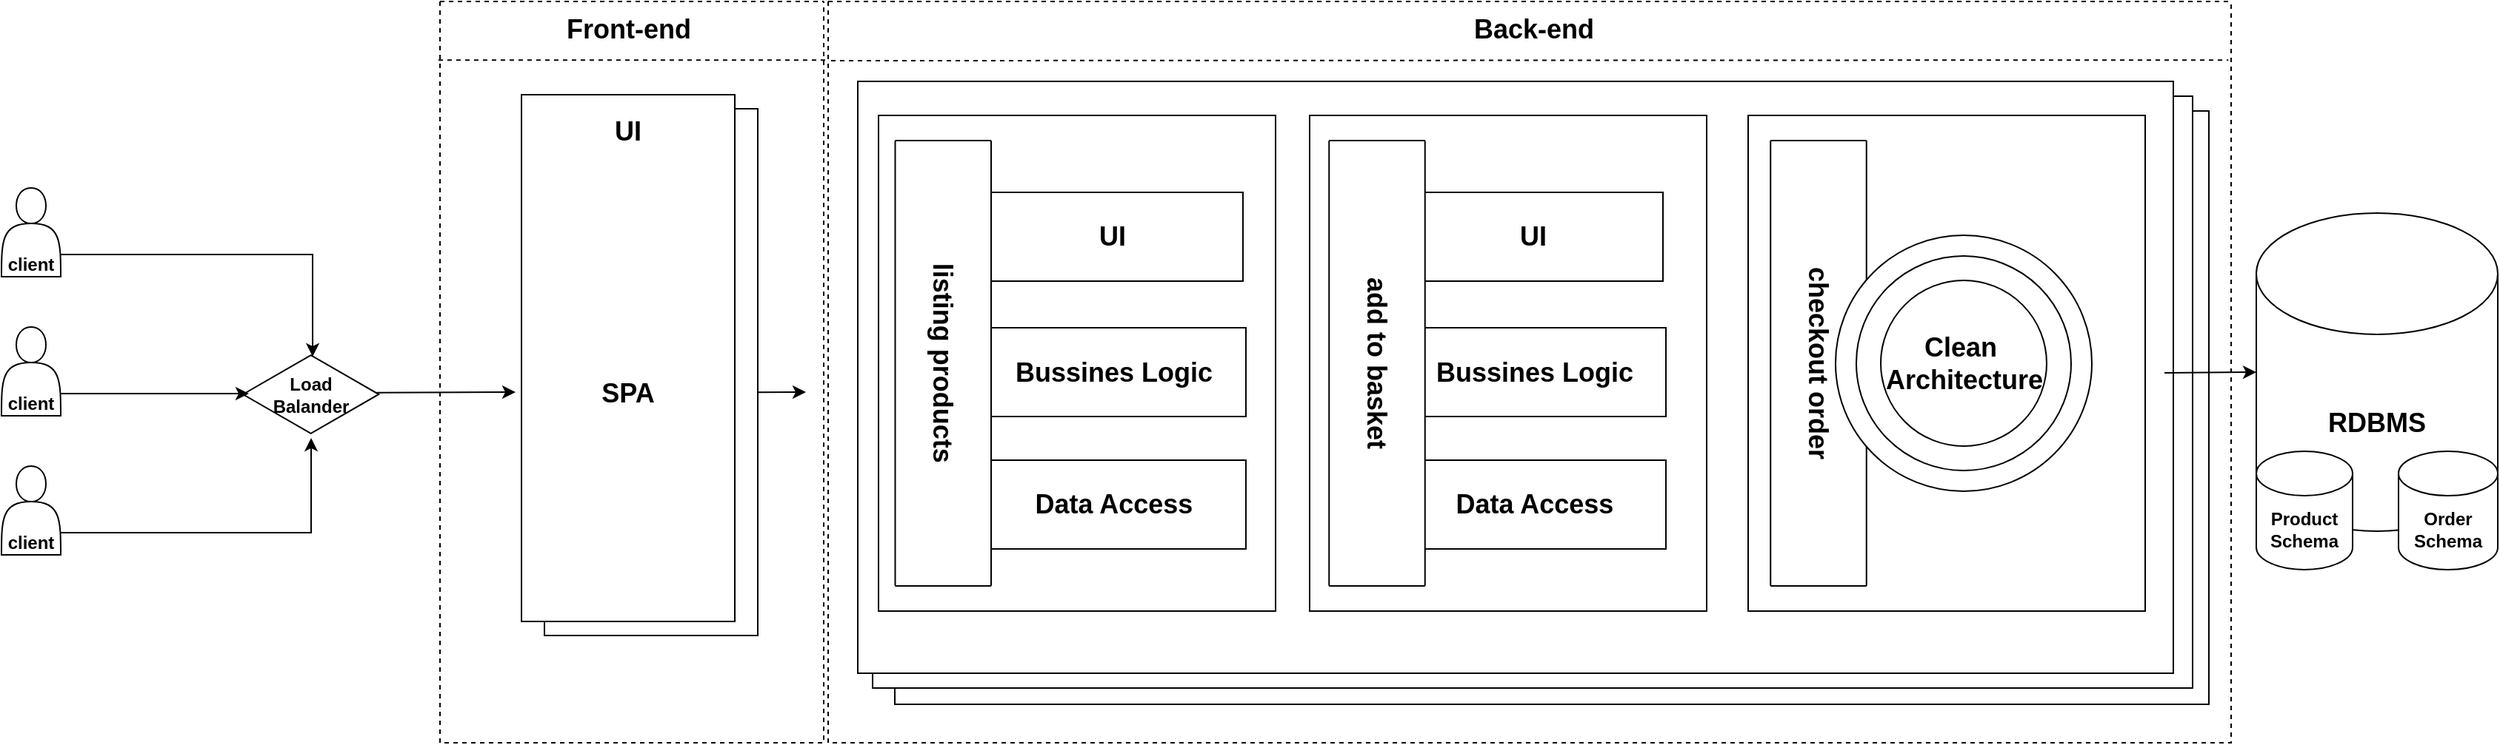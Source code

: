 <mxfile version="28.2.3">
  <diagram name="Trang-1" id="jLtpuougcfj07sBFjRzT">
    <mxGraphModel dx="1577" dy="1087" grid="0" gridSize="10" guides="1" tooltips="1" connect="1" arrows="1" fold="1" page="0" pageScale="1" pageWidth="827" pageHeight="1169" math="0" shadow="0">
      <root>
        <mxCell id="0" />
        <mxCell id="1" parent="0" />
        <mxCell id="0HQXP3GsMQEY6zsB-aqq-1" value="&lt;div&gt;&lt;b&gt;&lt;br&gt;&lt;/b&gt;&lt;/div&gt;&lt;div&gt;&lt;b&gt;&lt;br&gt;&lt;/b&gt;&lt;/div&gt;&lt;div&gt;&lt;b&gt;&lt;br&gt;&lt;/b&gt;&lt;/div&gt;&lt;b&gt;client&lt;/b&gt;" style="shape=actor;whiteSpace=wrap;html=1;" vertex="1" parent="1">
          <mxGeometry x="8" y="133" width="40" height="60" as="geometry" />
        </mxCell>
        <mxCell id="0HQXP3GsMQEY6zsB-aqq-2" value="&lt;div&gt;&lt;b&gt;&lt;br&gt;&lt;/b&gt;&lt;/div&gt;&lt;div&gt;&lt;b&gt;&lt;br&gt;&lt;/b&gt;&lt;/div&gt;&lt;div&gt;&lt;b&gt;&lt;br&gt;&lt;/b&gt;&lt;/div&gt;&lt;b&gt;client&lt;/b&gt;" style="shape=actor;whiteSpace=wrap;html=1;" vertex="1" parent="1">
          <mxGeometry x="8" y="227" width="40" height="60" as="geometry" />
        </mxCell>
        <mxCell id="0HQXP3GsMQEY6zsB-aqq-3" value="&lt;div&gt;&lt;b&gt;&lt;br&gt;&lt;/b&gt;&lt;/div&gt;&lt;div&gt;&lt;b&gt;&lt;br&gt;&lt;/b&gt;&lt;/div&gt;&lt;div&gt;&lt;b&gt;&lt;br&gt;&lt;/b&gt;&lt;/div&gt;&lt;b&gt;client&lt;/b&gt;" style="shape=actor;whiteSpace=wrap;html=1;" vertex="1" parent="1">
          <mxGeometry x="8" y="321" width="40" height="60" as="geometry" />
        </mxCell>
        <mxCell id="0HQXP3GsMQEY6zsB-aqq-4" value="&lt;b&gt;Load&lt;/b&gt;&lt;div&gt;&lt;b&gt;Balander&lt;/b&gt;&lt;/div&gt;" style="html=1;whiteSpace=wrap;aspect=fixed;shape=isoRectangle;" vertex="1" parent="1">
          <mxGeometry x="171" y="245" width="91.67" height="55" as="geometry" />
        </mxCell>
        <mxCell id="0HQXP3GsMQEY6zsB-aqq-5" value="" style="endArrow=classic;html=1;rounded=0;exitX=1;exitY=0.75;exitDx=0;exitDy=0;" edge="1" parent="1" source="0HQXP3GsMQEY6zsB-aqq-2">
          <mxGeometry width="50" height="50" relative="1" as="geometry">
            <mxPoint x="388" y="363" as="sourcePoint" />
            <mxPoint x="175" y="272" as="targetPoint" />
          </mxGeometry>
        </mxCell>
        <mxCell id="0HQXP3GsMQEY6zsB-aqq-6" value="" style="endArrow=classic;html=1;rounded=0;exitX=1;exitY=0.75;exitDx=0;exitDy=0;entryX=0.513;entryY=0.036;entryDx=0;entryDy=0;entryPerimeter=0;edgeStyle=orthogonalEdgeStyle;" edge="1" parent="1" source="0HQXP3GsMQEY6zsB-aqq-1" target="0HQXP3GsMQEY6zsB-aqq-4">
          <mxGeometry width="50" height="50" relative="1" as="geometry">
            <mxPoint x="388" y="363" as="sourcePoint" />
            <mxPoint x="438" y="313" as="targetPoint" />
          </mxGeometry>
        </mxCell>
        <mxCell id="0HQXP3GsMQEY6zsB-aqq-7" value="" style="endArrow=classic;html=1;rounded=0;exitX=1;exitY=0.75;exitDx=0;exitDy=0;entryX=0.502;entryY=1.036;entryDx=0;entryDy=0;entryPerimeter=0;edgeStyle=orthogonalEdgeStyle;" edge="1" parent="1" source="0HQXP3GsMQEY6zsB-aqq-3" target="0HQXP3GsMQEY6zsB-aqq-4">
          <mxGeometry width="50" height="50" relative="1" as="geometry">
            <mxPoint x="58" y="188" as="sourcePoint" />
            <mxPoint x="228" y="257" as="targetPoint" />
          </mxGeometry>
        </mxCell>
        <mxCell id="0HQXP3GsMQEY6zsB-aqq-10" value="" style="swimlane;startSize=0;dashed=1;" vertex="1" parent="1">
          <mxGeometry x="304" y="7" width="259" height="501" as="geometry">
            <mxRectangle x="277" y="47" width="50" height="44" as="alternateBounds" />
          </mxGeometry>
        </mxCell>
        <mxCell id="0HQXP3GsMQEY6zsB-aqq-13" value="" style="rounded=0;whiteSpace=wrap;html=1;" vertex="1" parent="0HQXP3GsMQEY6zsB-aqq-10">
          <mxGeometry x="70.5" y="72.5" width="144" height="356" as="geometry" />
        </mxCell>
        <mxCell id="0HQXP3GsMQEY6zsB-aqq-14" value="" style="rounded=0;whiteSpace=wrap;html=1;" vertex="1" parent="0HQXP3GsMQEY6zsB-aqq-10">
          <mxGeometry x="55" y="63" width="144" height="356" as="geometry" />
        </mxCell>
        <mxCell id="0HQXP3GsMQEY6zsB-aqq-15" value="&lt;font style=&quot;font-size: 18px;&quot;&gt;&lt;b&gt;UI&lt;/b&gt;&lt;/font&gt;" style="text;html=1;align=center;verticalAlign=middle;whiteSpace=wrap;rounded=0;" vertex="1" parent="0HQXP3GsMQEY6zsB-aqq-10">
          <mxGeometry x="97" y="73" width="60" height="30" as="geometry" />
        </mxCell>
        <mxCell id="0HQXP3GsMQEY6zsB-aqq-16" value="&lt;font style=&quot;font-size: 18px;&quot;&gt;&lt;b&gt;SPA&lt;/b&gt;&lt;/font&gt;" style="text;html=1;align=center;verticalAlign=middle;whiteSpace=wrap;rounded=0;" vertex="1" parent="0HQXP3GsMQEY6zsB-aqq-10">
          <mxGeometry x="97" y="250" width="60" height="30" as="geometry" />
        </mxCell>
        <mxCell id="0HQXP3GsMQEY6zsB-aqq-18" value="&lt;font style=&quot;font-size: 18px;&quot;&gt;&lt;b&gt;Front-end&lt;/b&gt;&lt;/font&gt;" style="text;html=1;align=center;verticalAlign=middle;whiteSpace=wrap;rounded=0;" vertex="1" parent="0HQXP3GsMQEY6zsB-aqq-10">
          <mxGeometry x="74.5" y="4" width="105" height="30" as="geometry" />
        </mxCell>
        <mxCell id="0HQXP3GsMQEY6zsB-aqq-53" value="" style="endArrow=classic;html=1;rounded=0;exitX=0.985;exitY=0.479;exitDx=0;exitDy=0;exitPerimeter=0;" edge="1" parent="0HQXP3GsMQEY6zsB-aqq-10">
          <mxGeometry width="50" height="50" relative="1" as="geometry">
            <mxPoint x="214.5" y="264.17" as="sourcePoint" />
            <mxPoint x="247" y="264" as="targetPoint" />
          </mxGeometry>
        </mxCell>
        <mxCell id="0HQXP3GsMQEY6zsB-aqq-11" value="" style="swimlane;startSize=0;dashed=1;" vertex="1" parent="1">
          <mxGeometry x="566" y="7" width="947" height="501" as="geometry">
            <mxRectangle x="277" y="47" width="50" height="44" as="alternateBounds" />
          </mxGeometry>
        </mxCell>
        <mxCell id="0HQXP3GsMQEY6zsB-aqq-20" value="" style="endArrow=none;dashed=1;html=1;rounded=0;entryX=0.998;entryY=0.079;entryDx=0;entryDy=0;entryPerimeter=0;" edge="1" parent="0HQXP3GsMQEY6zsB-aqq-11" target="0HQXP3GsMQEY6zsB-aqq-11">
          <mxGeometry width="50" height="50" relative="1" as="geometry">
            <mxPoint x="2" y="40" as="sourcePoint" />
            <mxPoint x="255" y="109.584" as="targetPoint" />
          </mxGeometry>
        </mxCell>
        <mxCell id="0HQXP3GsMQEY6zsB-aqq-21" value="&lt;font style=&quot;font-size: 18px;&quot;&gt;&lt;b&gt;Back-end&lt;/b&gt;&lt;/font&gt;" style="text;html=1;align=center;verticalAlign=middle;whiteSpace=wrap;rounded=0;" vertex="1" parent="0HQXP3GsMQEY6zsB-aqq-11">
          <mxGeometry x="423.5" y="4" width="105" height="30" as="geometry" />
        </mxCell>
        <mxCell id="0HQXP3GsMQEY6zsB-aqq-28" value="" style="rounded=0;whiteSpace=wrap;html=1;" vertex="1" parent="0HQXP3GsMQEY6zsB-aqq-11">
          <mxGeometry x="45" y="74" width="887" height="401" as="geometry" />
        </mxCell>
        <mxCell id="0HQXP3GsMQEY6zsB-aqq-27" value="" style="rounded=0;whiteSpace=wrap;html=1;" vertex="1" parent="0HQXP3GsMQEY6zsB-aqq-11">
          <mxGeometry x="30" y="64" width="891" height="400" as="geometry" />
        </mxCell>
        <mxCell id="0HQXP3GsMQEY6zsB-aqq-26" value="" style="rounded=0;whiteSpace=wrap;html=1;" vertex="1" parent="0HQXP3GsMQEY6zsB-aqq-11">
          <mxGeometry x="20" y="54" width="888" height="400" as="geometry" />
        </mxCell>
        <mxCell id="0HQXP3GsMQEY6zsB-aqq-31" value="" style="rounded=0;whiteSpace=wrap;html=1;" vertex="1" parent="0HQXP3GsMQEY6zsB-aqq-11">
          <mxGeometry x="34" y="77" width="268" height="335" as="geometry" />
        </mxCell>
        <mxCell id="0HQXP3GsMQEY6zsB-aqq-24" value="&lt;b&gt;&lt;font style=&quot;font-size: 18px;&quot;&gt;UI&lt;/font&gt;&lt;/b&gt;" style="rounded=0;whiteSpace=wrap;html=1;" vertex="1" parent="0HQXP3GsMQEY6zsB-aqq-11">
          <mxGeometry x="104" y="129" width="176" height="60" as="geometry" />
        </mxCell>
        <mxCell id="0HQXP3GsMQEY6zsB-aqq-29" value="&lt;b&gt;&lt;font style=&quot;font-size: 18px;&quot;&gt;Bussines Logic&lt;/font&gt;&lt;/b&gt;" style="rounded=0;whiteSpace=wrap;html=1;" vertex="1" parent="0HQXP3GsMQEY6zsB-aqq-11">
          <mxGeometry x="104" y="220.5" width="178" height="60" as="geometry" />
        </mxCell>
        <mxCell id="0HQXP3GsMQEY6zsB-aqq-30" value="&lt;b&gt;&lt;font style=&quot;font-size: 18px;&quot;&gt;Data Access&lt;/font&gt;&lt;/b&gt;" style="rounded=0;whiteSpace=wrap;html=1;" vertex="1" parent="0HQXP3GsMQEY6zsB-aqq-11">
          <mxGeometry x="104" y="310" width="178" height="60" as="geometry" />
        </mxCell>
        <mxCell id="0HQXP3GsMQEY6zsB-aqq-23" value="&lt;b&gt;&lt;font style=&quot;font-size: 18px;&quot;&gt;listing products&lt;/font&gt;&lt;/b&gt;" style="rounded=1;whiteSpace=wrap;html=1;arcSize=1;rotation=90;" vertex="1" parent="0HQXP3GsMQEY6zsB-aqq-11">
          <mxGeometry x="-72.87" y="212.13" width="301" height="64.75" as="geometry" />
        </mxCell>
        <mxCell id="0HQXP3GsMQEY6zsB-aqq-34" value="" style="rounded=0;whiteSpace=wrap;html=1;" vertex="1" parent="0HQXP3GsMQEY6zsB-aqq-11">
          <mxGeometry x="325" y="77" width="268" height="335" as="geometry" />
        </mxCell>
        <mxCell id="0HQXP3GsMQEY6zsB-aqq-35" value="" style="rounded=0;whiteSpace=wrap;html=1;" vertex="1" parent="0HQXP3GsMQEY6zsB-aqq-11">
          <mxGeometry x="621" y="77" width="268" height="335" as="geometry" />
        </mxCell>
        <mxCell id="0HQXP3GsMQEY6zsB-aqq-38" value="&lt;b&gt;&lt;font style=&quot;font-size: 18px;&quot;&gt;UI&lt;/font&gt;&lt;/b&gt;" style="rounded=0;whiteSpace=wrap;html=1;" vertex="1" parent="0HQXP3GsMQEY6zsB-aqq-11">
          <mxGeometry x="387.5" y="129" width="176" height="60" as="geometry" />
        </mxCell>
        <mxCell id="0HQXP3GsMQEY6zsB-aqq-39" value="&lt;b&gt;&lt;font style=&quot;font-size: 18px;&quot;&gt;Bussines Logic&lt;/font&gt;&lt;/b&gt;" style="rounded=0;whiteSpace=wrap;html=1;" vertex="1" parent="0HQXP3GsMQEY6zsB-aqq-11">
          <mxGeometry x="387.5" y="220.5" width="178" height="60" as="geometry" />
        </mxCell>
        <mxCell id="0HQXP3GsMQEY6zsB-aqq-40" value="&lt;b&gt;&lt;font style=&quot;font-size: 18px;&quot;&gt;Data Access&lt;/font&gt;&lt;/b&gt;" style="rounded=0;whiteSpace=wrap;html=1;" vertex="1" parent="0HQXP3GsMQEY6zsB-aqq-11">
          <mxGeometry x="387.5" y="310" width="178" height="60" as="geometry" />
        </mxCell>
        <mxCell id="0HQXP3GsMQEY6zsB-aqq-36" value="&lt;b&gt;&lt;font style=&quot;font-size: 18px;&quot;&gt;add to basket&lt;/font&gt;&lt;/b&gt;" style="rounded=1;whiteSpace=wrap;html=1;arcSize=1;rotation=90;" vertex="1" parent="0HQXP3GsMQEY6zsB-aqq-11">
          <mxGeometry x="220" y="212.13" width="301" height="64.75" as="geometry" />
        </mxCell>
        <mxCell id="0HQXP3GsMQEY6zsB-aqq-37" value="&lt;b&gt;&lt;font style=&quot;font-size: 18px;&quot;&gt;checkout order&lt;/font&gt;&lt;/b&gt;" style="rounded=1;whiteSpace=wrap;html=1;arcSize=1;rotation=90;" vertex="1" parent="0HQXP3GsMQEY6zsB-aqq-11">
          <mxGeometry x="518" y="212.13" width="301" height="64.75" as="geometry" />
        </mxCell>
        <mxCell id="0HQXP3GsMQEY6zsB-aqq-44" value="" style="ellipse;whiteSpace=wrap;html=1;aspect=fixed;" vertex="1" parent="0HQXP3GsMQEY6zsB-aqq-11">
          <mxGeometry x="680" y="158" width="173" height="173" as="geometry" />
        </mxCell>
        <mxCell id="0HQXP3GsMQEY6zsB-aqq-45" value="" style="ellipse;whiteSpace=wrap;html=1;aspect=fixed;" vertex="1" parent="0HQXP3GsMQEY6zsB-aqq-11">
          <mxGeometry x="694" y="172.01" width="145" height="145" as="geometry" />
        </mxCell>
        <mxCell id="0HQXP3GsMQEY6zsB-aqq-46" value="&lt;font style=&quot;font-size: 18px;&quot;&gt;&lt;b&gt;Clean&amp;nbsp;&lt;/b&gt;&lt;/font&gt;&lt;div&gt;&lt;font style=&quot;font-size: 18px;&quot;&gt;&lt;b&gt;Architecture&lt;/b&gt;&lt;/font&gt;&lt;/div&gt;" style="ellipse;whiteSpace=wrap;html=1;aspect=fixed;" vertex="1" parent="0HQXP3GsMQEY6zsB-aqq-11">
          <mxGeometry x="710.51" y="188.52" width="111.99" height="111.99" as="geometry" />
        </mxCell>
        <mxCell id="0HQXP3GsMQEY6zsB-aqq-52" value="" style="endArrow=classic;html=1;rounded=0;entryX=0;entryY=0.5;entryDx=0;entryDy=0;entryPerimeter=0;" edge="1" parent="0HQXP3GsMQEY6zsB-aqq-11" target="0HQXP3GsMQEY6zsB-aqq-47">
          <mxGeometry width="50" height="50" relative="1" as="geometry">
            <mxPoint x="902" y="251" as="sourcePoint" />
            <mxPoint x="939" y="251" as="targetPoint" />
          </mxGeometry>
        </mxCell>
        <mxCell id="0HQXP3GsMQEY6zsB-aqq-17" value="" style="endArrow=classic;html=1;rounded=0;exitX=0.985;exitY=0.479;exitDx=0;exitDy=0;exitPerimeter=0;" edge="1" parent="1" source="0HQXP3GsMQEY6zsB-aqq-4">
          <mxGeometry width="50" height="50" relative="1" as="geometry">
            <mxPoint x="745" y="351" as="sourcePoint" />
            <mxPoint x="355" y="271" as="targetPoint" />
          </mxGeometry>
        </mxCell>
        <mxCell id="0HQXP3GsMQEY6zsB-aqq-19" value="" style="endArrow=none;dashed=1;html=1;rounded=0;exitX=-0.004;exitY=0.079;exitDx=0;exitDy=0;exitPerimeter=0;entryX=1.006;entryY=0.079;entryDx=0;entryDy=0;entryPerimeter=0;" edge="1" parent="1" source="0HQXP3GsMQEY6zsB-aqq-10" target="0HQXP3GsMQEY6zsB-aqq-10">
          <mxGeometry width="50" height="50" relative="1" as="geometry">
            <mxPoint x="745" y="351" as="sourcePoint" />
            <mxPoint x="795" y="301" as="targetPoint" />
          </mxGeometry>
        </mxCell>
        <mxCell id="0HQXP3GsMQEY6zsB-aqq-47" value="&lt;font style=&quot;font-size: 18px;&quot;&gt;&lt;b&gt;RDBMS&lt;/b&gt;&lt;/font&gt;" style="shape=cylinder3;whiteSpace=wrap;html=1;boundedLbl=1;backgroundOutline=1;size=41.0;" vertex="1" parent="1">
          <mxGeometry x="1530" y="150" width="163" height="215" as="geometry" />
        </mxCell>
        <mxCell id="0HQXP3GsMQEY6zsB-aqq-50" value="&lt;b&gt;Product&lt;/b&gt;&lt;div&gt;&lt;b&gt;Schema&lt;/b&gt;&lt;/div&gt;" style="shape=cylinder3;whiteSpace=wrap;html=1;boundedLbl=1;backgroundOutline=1;size=15;" vertex="1" parent="1">
          <mxGeometry x="1530" y="311" width="65" height="80" as="geometry" />
        </mxCell>
        <mxCell id="0HQXP3GsMQEY6zsB-aqq-51" value="&lt;b&gt;Order&lt;/b&gt;&lt;div&gt;&lt;b&gt;Schema&lt;/b&gt;&lt;/div&gt;" style="shape=cylinder3;whiteSpace=wrap;html=1;boundedLbl=1;backgroundOutline=1;size=15;" vertex="1" parent="1">
          <mxGeometry x="1626" y="311" width="67" height="80" as="geometry" />
        </mxCell>
      </root>
    </mxGraphModel>
  </diagram>
</mxfile>
